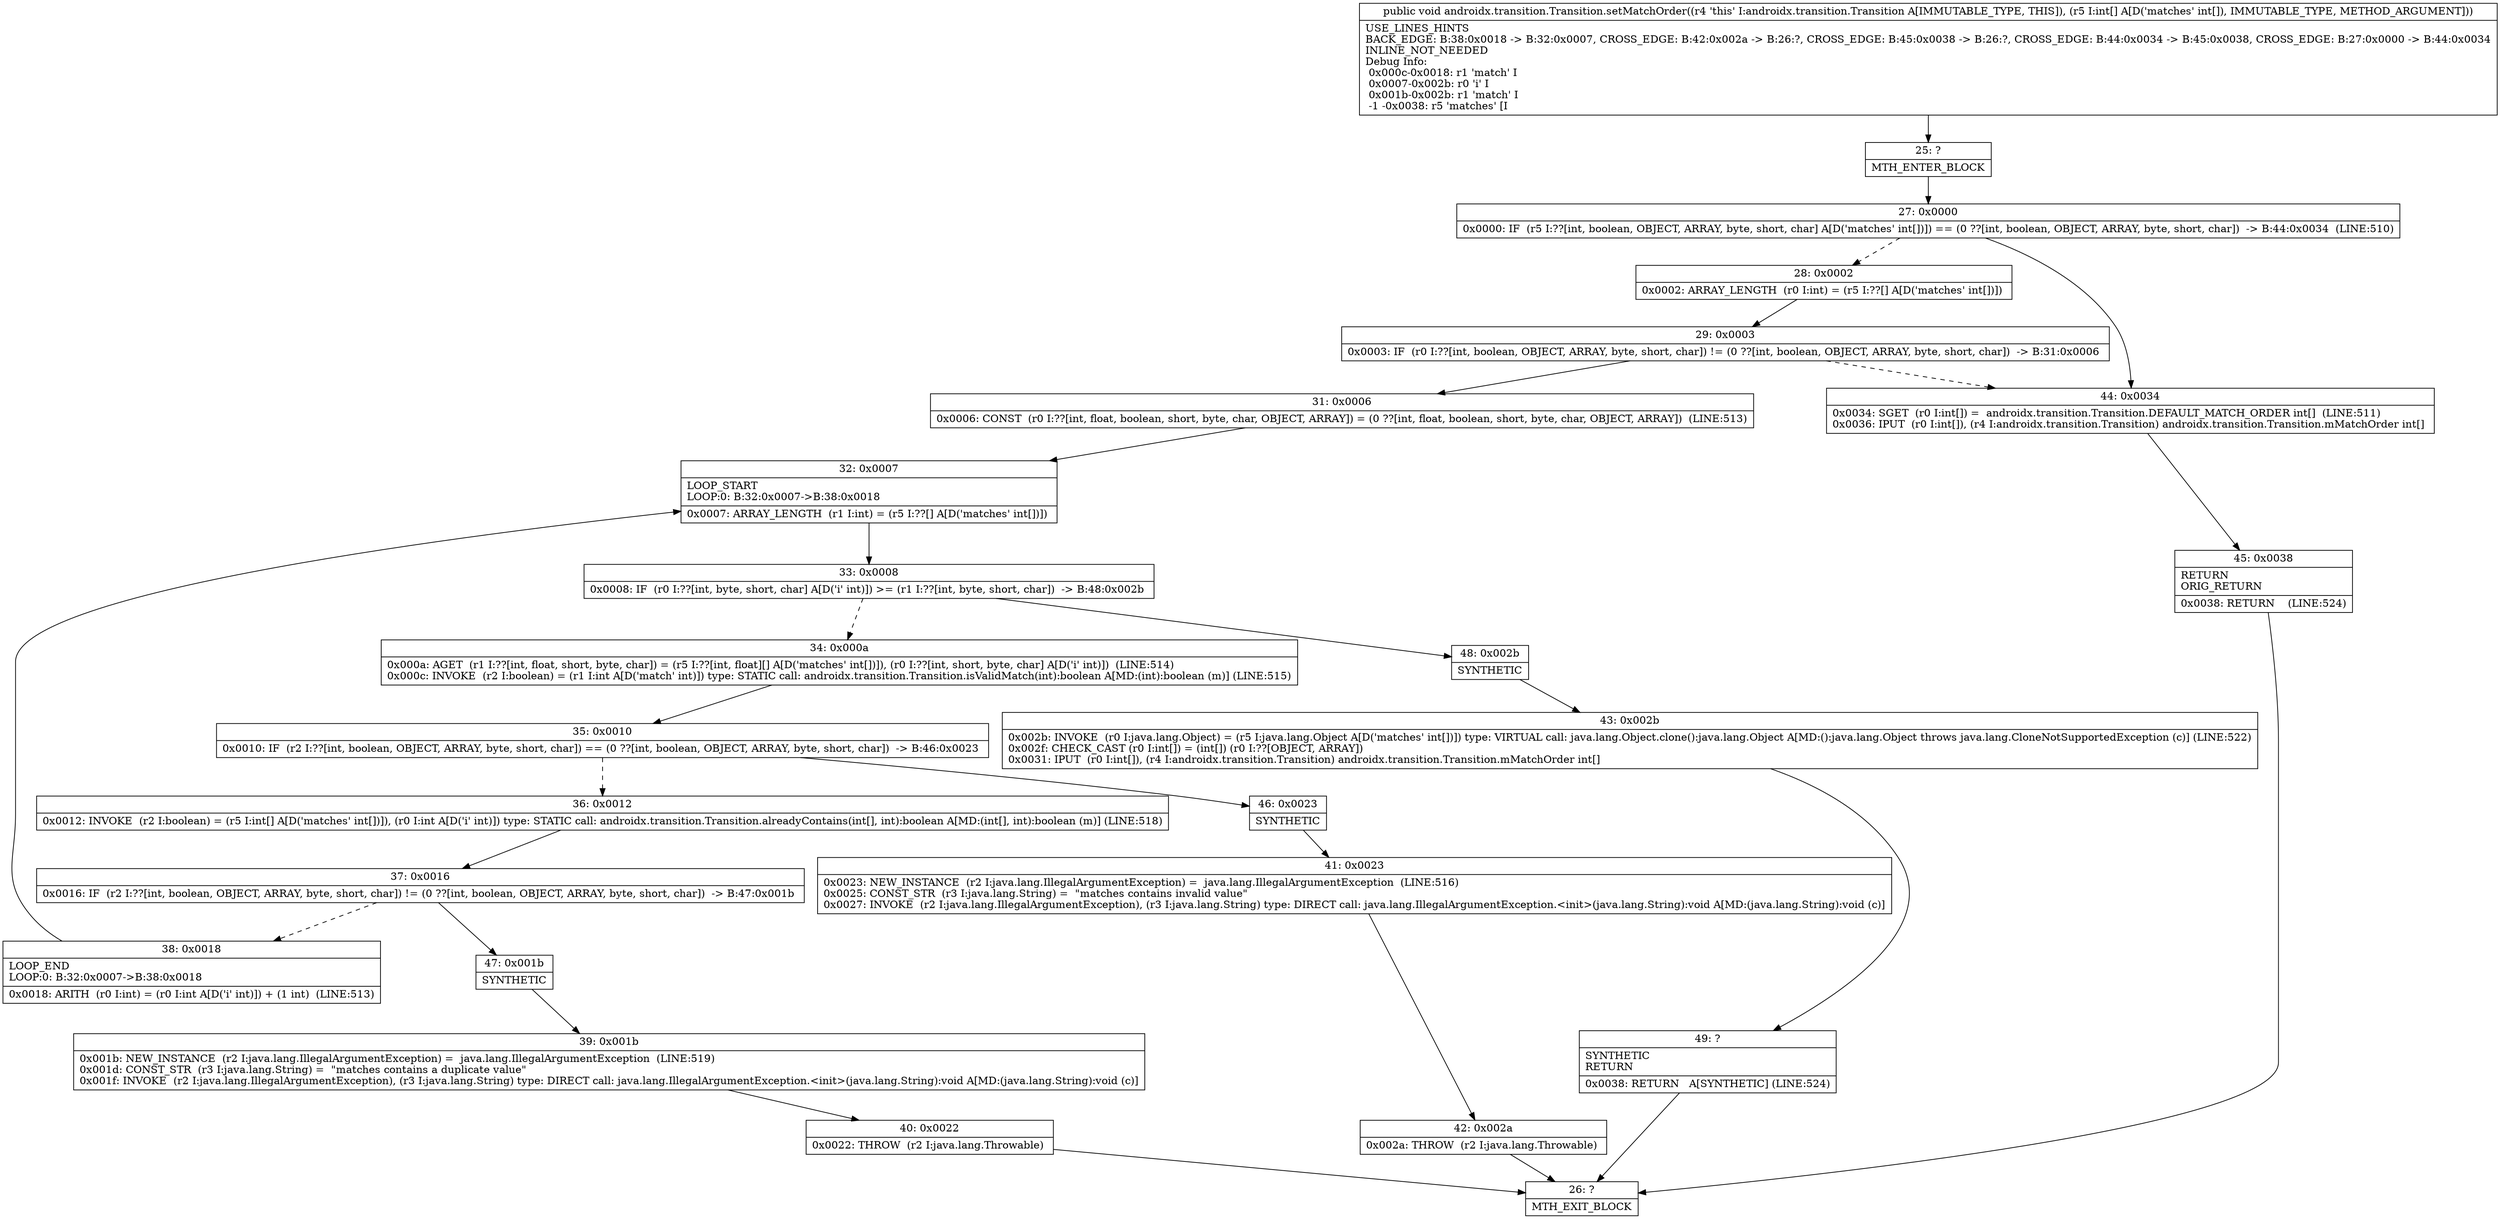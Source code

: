 digraph "CFG forandroidx.transition.Transition.setMatchOrder([I)V" {
Node_25 [shape=record,label="{25\:\ ?|MTH_ENTER_BLOCK\l}"];
Node_27 [shape=record,label="{27\:\ 0x0000|0x0000: IF  (r5 I:??[int, boolean, OBJECT, ARRAY, byte, short, char] A[D('matches' int[])]) == (0 ??[int, boolean, OBJECT, ARRAY, byte, short, char])  \-\> B:44:0x0034  (LINE:510)\l}"];
Node_28 [shape=record,label="{28\:\ 0x0002|0x0002: ARRAY_LENGTH  (r0 I:int) = (r5 I:??[] A[D('matches' int[])]) \l}"];
Node_29 [shape=record,label="{29\:\ 0x0003|0x0003: IF  (r0 I:??[int, boolean, OBJECT, ARRAY, byte, short, char]) != (0 ??[int, boolean, OBJECT, ARRAY, byte, short, char])  \-\> B:31:0x0006 \l}"];
Node_31 [shape=record,label="{31\:\ 0x0006|0x0006: CONST  (r0 I:??[int, float, boolean, short, byte, char, OBJECT, ARRAY]) = (0 ??[int, float, boolean, short, byte, char, OBJECT, ARRAY])  (LINE:513)\l}"];
Node_32 [shape=record,label="{32\:\ 0x0007|LOOP_START\lLOOP:0: B:32:0x0007\-\>B:38:0x0018\l|0x0007: ARRAY_LENGTH  (r1 I:int) = (r5 I:??[] A[D('matches' int[])]) \l}"];
Node_33 [shape=record,label="{33\:\ 0x0008|0x0008: IF  (r0 I:??[int, byte, short, char] A[D('i' int)]) \>= (r1 I:??[int, byte, short, char])  \-\> B:48:0x002b \l}"];
Node_34 [shape=record,label="{34\:\ 0x000a|0x000a: AGET  (r1 I:??[int, float, short, byte, char]) = (r5 I:??[int, float][] A[D('matches' int[])]), (r0 I:??[int, short, byte, char] A[D('i' int)])  (LINE:514)\l0x000c: INVOKE  (r2 I:boolean) = (r1 I:int A[D('match' int)]) type: STATIC call: androidx.transition.Transition.isValidMatch(int):boolean A[MD:(int):boolean (m)] (LINE:515)\l}"];
Node_35 [shape=record,label="{35\:\ 0x0010|0x0010: IF  (r2 I:??[int, boolean, OBJECT, ARRAY, byte, short, char]) == (0 ??[int, boolean, OBJECT, ARRAY, byte, short, char])  \-\> B:46:0x0023 \l}"];
Node_36 [shape=record,label="{36\:\ 0x0012|0x0012: INVOKE  (r2 I:boolean) = (r5 I:int[] A[D('matches' int[])]), (r0 I:int A[D('i' int)]) type: STATIC call: androidx.transition.Transition.alreadyContains(int[], int):boolean A[MD:(int[], int):boolean (m)] (LINE:518)\l}"];
Node_37 [shape=record,label="{37\:\ 0x0016|0x0016: IF  (r2 I:??[int, boolean, OBJECT, ARRAY, byte, short, char]) != (0 ??[int, boolean, OBJECT, ARRAY, byte, short, char])  \-\> B:47:0x001b \l}"];
Node_38 [shape=record,label="{38\:\ 0x0018|LOOP_END\lLOOP:0: B:32:0x0007\-\>B:38:0x0018\l|0x0018: ARITH  (r0 I:int) = (r0 I:int A[D('i' int)]) + (1 int)  (LINE:513)\l}"];
Node_47 [shape=record,label="{47\:\ 0x001b|SYNTHETIC\l}"];
Node_39 [shape=record,label="{39\:\ 0x001b|0x001b: NEW_INSTANCE  (r2 I:java.lang.IllegalArgumentException) =  java.lang.IllegalArgumentException  (LINE:519)\l0x001d: CONST_STR  (r3 I:java.lang.String) =  \"matches contains a duplicate value\" \l0x001f: INVOKE  (r2 I:java.lang.IllegalArgumentException), (r3 I:java.lang.String) type: DIRECT call: java.lang.IllegalArgumentException.\<init\>(java.lang.String):void A[MD:(java.lang.String):void (c)]\l}"];
Node_40 [shape=record,label="{40\:\ 0x0022|0x0022: THROW  (r2 I:java.lang.Throwable) \l}"];
Node_26 [shape=record,label="{26\:\ ?|MTH_EXIT_BLOCK\l}"];
Node_46 [shape=record,label="{46\:\ 0x0023|SYNTHETIC\l}"];
Node_41 [shape=record,label="{41\:\ 0x0023|0x0023: NEW_INSTANCE  (r2 I:java.lang.IllegalArgumentException) =  java.lang.IllegalArgumentException  (LINE:516)\l0x0025: CONST_STR  (r3 I:java.lang.String) =  \"matches contains invalid value\" \l0x0027: INVOKE  (r2 I:java.lang.IllegalArgumentException), (r3 I:java.lang.String) type: DIRECT call: java.lang.IllegalArgumentException.\<init\>(java.lang.String):void A[MD:(java.lang.String):void (c)]\l}"];
Node_42 [shape=record,label="{42\:\ 0x002a|0x002a: THROW  (r2 I:java.lang.Throwable) \l}"];
Node_48 [shape=record,label="{48\:\ 0x002b|SYNTHETIC\l}"];
Node_43 [shape=record,label="{43\:\ 0x002b|0x002b: INVOKE  (r0 I:java.lang.Object) = (r5 I:java.lang.Object A[D('matches' int[])]) type: VIRTUAL call: java.lang.Object.clone():java.lang.Object A[MD:():java.lang.Object throws java.lang.CloneNotSupportedException (c)] (LINE:522)\l0x002f: CHECK_CAST (r0 I:int[]) = (int[]) (r0 I:??[OBJECT, ARRAY]) \l0x0031: IPUT  (r0 I:int[]), (r4 I:androidx.transition.Transition) androidx.transition.Transition.mMatchOrder int[] \l}"];
Node_49 [shape=record,label="{49\:\ ?|SYNTHETIC\lRETURN\l|0x0038: RETURN   A[SYNTHETIC] (LINE:524)\l}"];
Node_44 [shape=record,label="{44\:\ 0x0034|0x0034: SGET  (r0 I:int[]) =  androidx.transition.Transition.DEFAULT_MATCH_ORDER int[]  (LINE:511)\l0x0036: IPUT  (r0 I:int[]), (r4 I:androidx.transition.Transition) androidx.transition.Transition.mMatchOrder int[] \l}"];
Node_45 [shape=record,label="{45\:\ 0x0038|RETURN\lORIG_RETURN\l|0x0038: RETURN    (LINE:524)\l}"];
MethodNode[shape=record,label="{public void androidx.transition.Transition.setMatchOrder((r4 'this' I:androidx.transition.Transition A[IMMUTABLE_TYPE, THIS]), (r5 I:int[] A[D('matches' int[]), IMMUTABLE_TYPE, METHOD_ARGUMENT]))  | USE_LINES_HINTS\lBACK_EDGE: B:38:0x0018 \-\> B:32:0x0007, CROSS_EDGE: B:42:0x002a \-\> B:26:?, CROSS_EDGE: B:45:0x0038 \-\> B:26:?, CROSS_EDGE: B:44:0x0034 \-\> B:45:0x0038, CROSS_EDGE: B:27:0x0000 \-\> B:44:0x0034\lINLINE_NOT_NEEDED\lDebug Info:\l  0x000c\-0x0018: r1 'match' I\l  0x0007\-0x002b: r0 'i' I\l  0x001b\-0x002b: r1 'match' I\l  \-1 \-0x0038: r5 'matches' [I\l}"];
MethodNode -> Node_25;Node_25 -> Node_27;
Node_27 -> Node_28[style=dashed];
Node_27 -> Node_44;
Node_28 -> Node_29;
Node_29 -> Node_31;
Node_29 -> Node_44[style=dashed];
Node_31 -> Node_32;
Node_32 -> Node_33;
Node_33 -> Node_34[style=dashed];
Node_33 -> Node_48;
Node_34 -> Node_35;
Node_35 -> Node_36[style=dashed];
Node_35 -> Node_46;
Node_36 -> Node_37;
Node_37 -> Node_38[style=dashed];
Node_37 -> Node_47;
Node_38 -> Node_32;
Node_47 -> Node_39;
Node_39 -> Node_40;
Node_40 -> Node_26;
Node_46 -> Node_41;
Node_41 -> Node_42;
Node_42 -> Node_26;
Node_48 -> Node_43;
Node_43 -> Node_49;
Node_49 -> Node_26;
Node_44 -> Node_45;
Node_45 -> Node_26;
}

